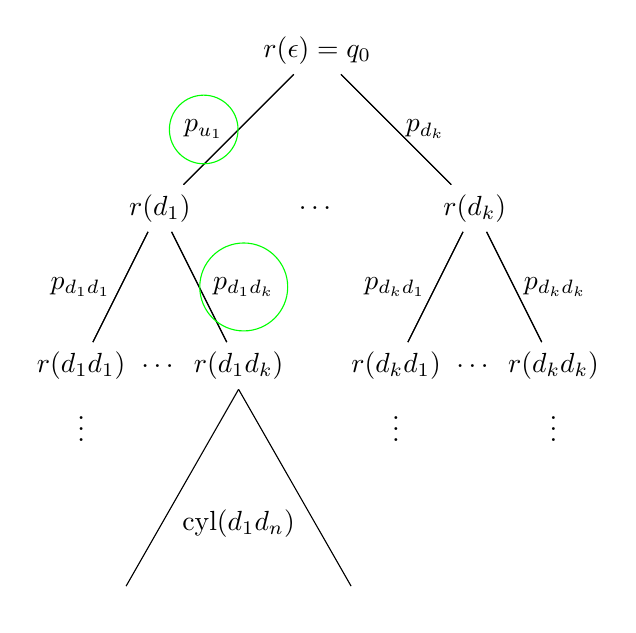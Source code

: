 \begin{tikzpicture}[
    level distance = 2cm,
    level 1/.style = {
      sibling distance = 4cm
    },
    level 2/.style = {
      sibling distance = 2cm
    }
  ]
  \node (root) {$r(\epsilon) = q_{0}$}
    child { node (l) {$r(d_{1})$}
      child { node (ll) {$r(d_{1}d_{1})$} }
      child { node (lr) {$r(d_{1}d_{k})$} }
    }
    child { node (r) {$r(d_{k})$}
      child { node (rl) {$r(d_{k}d_{1})$} }
      child { node (rr) {$r(d_{k}d_{k})$} }
    };

  \node (dotsl1) at (l-|root) {$\dots$};
  \node (dotsl2l) at (ll-|l)  {$\dots$};
  \node (dtosl2r) at (rl-|r)  {$\dots$};

  \node[] (dummy) at (r|-root) {};

  \node [below = 0.01cm of ll] (dotsll) {$\vdots$};
  \node [below = 0.01cm of rl] (dotsrl) {$\vdots$};
  \node [below = 0.01cm of rr] (dotsrr) {$\vdots$};

  \node [below = 1.4cm of lr] (dotslr) {$\text{cyl}(d_{1}d_{n})$};
  \node [below = 2.5cm of lr, xshift = -1.5cm] (cyll) {};
  \node [below = 2.5cm of lr, xshift =  1.5cm] (cylr) {};
  \draw (lr.south) to (cyll);
  \draw (lr.south) to (cylr);

  \draw (root) to node [left, circle, draw=green] {$p_{u_{1}}$} (l);
  \draw (root) to node [right] {$p_{d_{k}}$} (r);

  \draw (l) to node [left] {$p_{d_{1}d_{1}}$} (ll);
  \draw (l) to node [right, circle, draw=green] {$p_{d_{1}d_{k}}$} (lr);

  \draw (r) to node [left] {$p_{d_{k}d_{1}}$} (rl);
  \draw (r) to node [right] {$p_{d_{k}d_{k}}$} (rr);
\end{tikzpicture}
